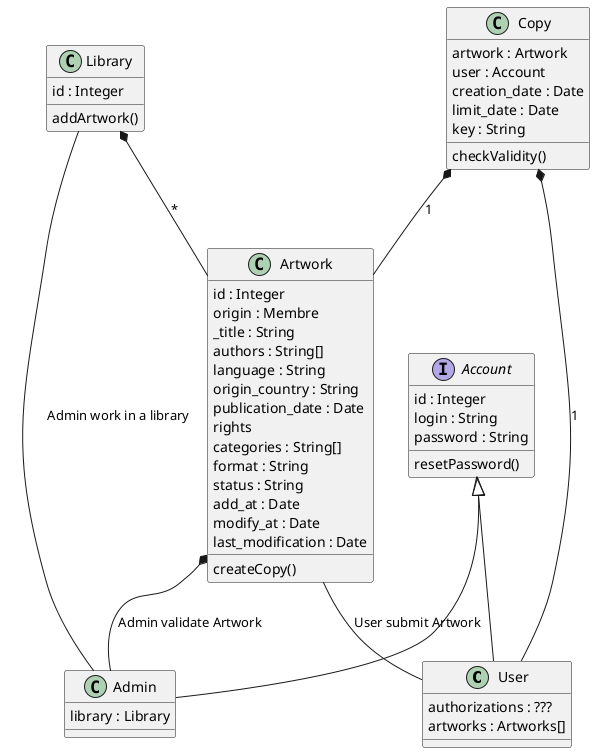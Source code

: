 @startuml Diagramme de Classe
class User {
    authorizations : ???
    artworks : Artworks[]
}

interface Account {
    id : Integer
    login : String
    password : String

    resetPassword()
}

class Admin {
    library : Library
}

class Library {
    id : Integer

    addArtwork()
}

class Artwork {
    id : Integer
    origin : Membre
    _title : String
    authors : String[]
    language : String
    origin_country : String
    publication_date : Date
    rights
    categories : String[]
    format : String
    status : String
    add_at : Date
    modify_at : Date
    last_modification : Date
    createCopy()
}

class Copy {
    artwork : Artwork
    user : Account
    creation_date : Date
    limit_date : Date
    key : String
    checkValidity()
}


Artwork -- User : User submit Artwork
Artwork *-- Admin : Admin validate Artwork
Library -- Admin : Admin work in a library
Account <|-- Admin
Account <|-- User
Copy *-- User : 1
Copy *-- Artwork : 1
Library *-- Artwork : *

@enduml


